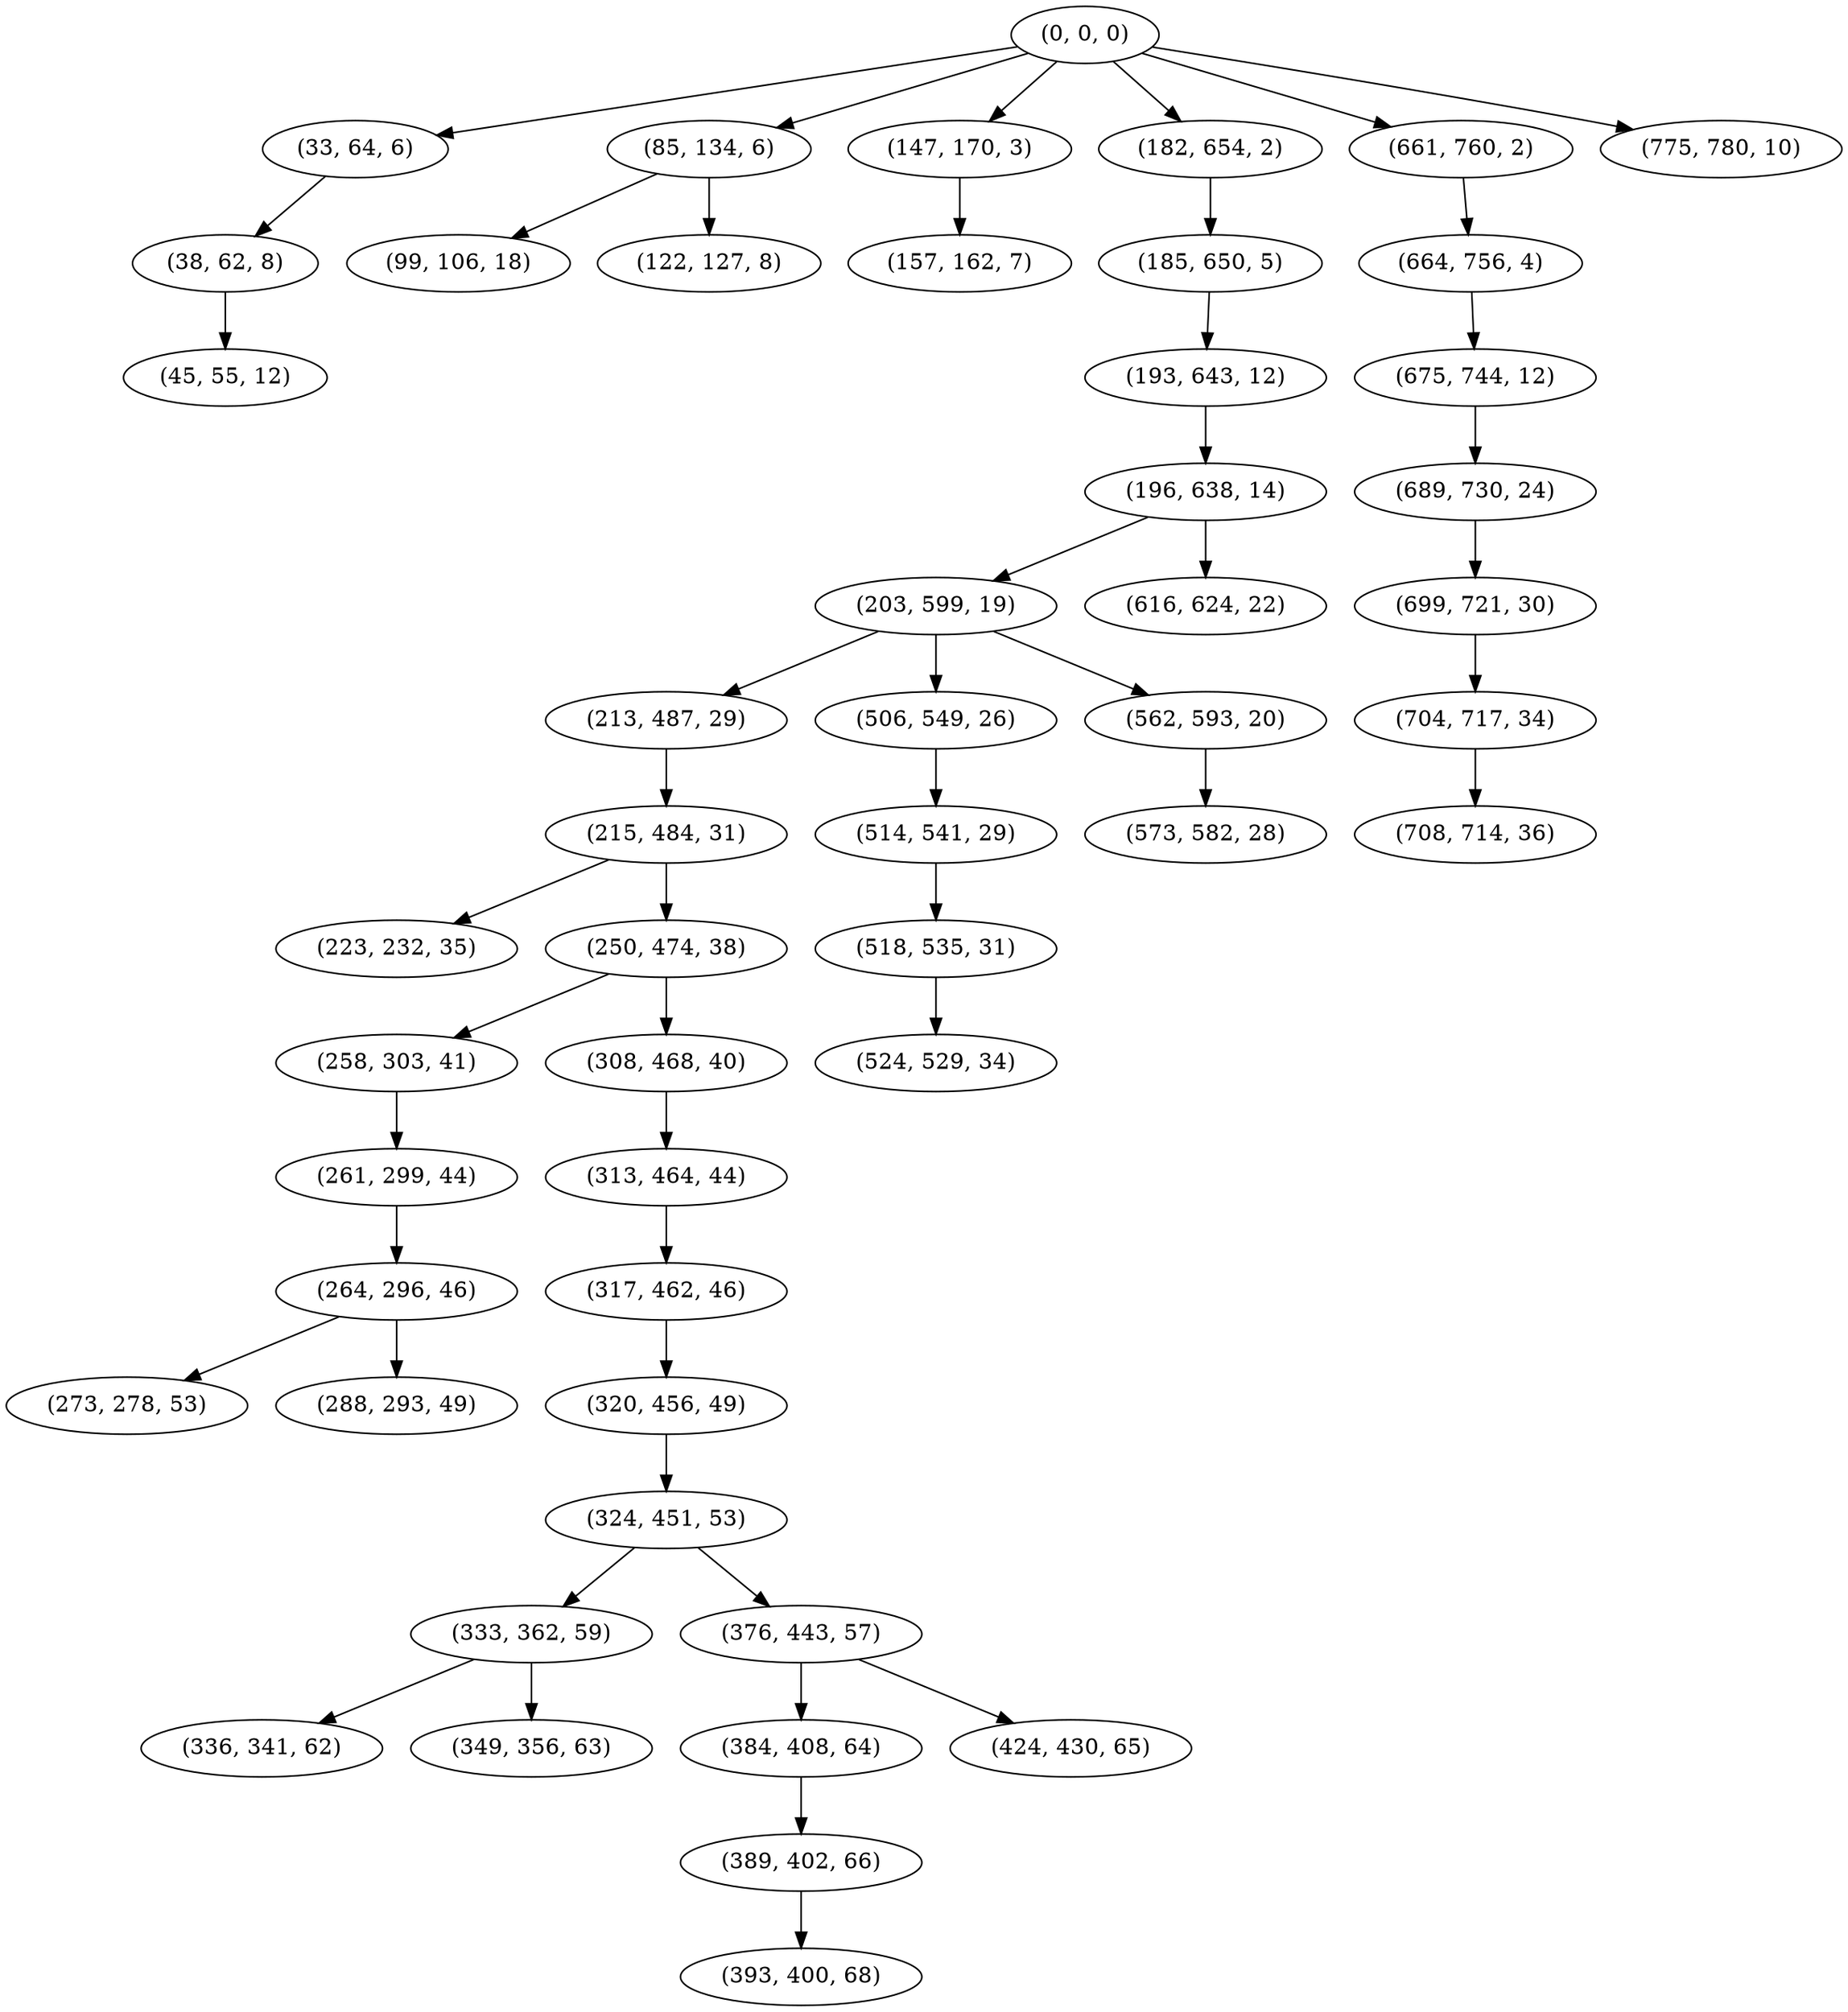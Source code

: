 digraph tree {
    "(0, 0, 0)";
    "(33, 64, 6)";
    "(38, 62, 8)";
    "(45, 55, 12)";
    "(85, 134, 6)";
    "(99, 106, 18)";
    "(122, 127, 8)";
    "(147, 170, 3)";
    "(157, 162, 7)";
    "(182, 654, 2)";
    "(185, 650, 5)";
    "(193, 643, 12)";
    "(196, 638, 14)";
    "(203, 599, 19)";
    "(213, 487, 29)";
    "(215, 484, 31)";
    "(223, 232, 35)";
    "(250, 474, 38)";
    "(258, 303, 41)";
    "(261, 299, 44)";
    "(264, 296, 46)";
    "(273, 278, 53)";
    "(288, 293, 49)";
    "(308, 468, 40)";
    "(313, 464, 44)";
    "(317, 462, 46)";
    "(320, 456, 49)";
    "(324, 451, 53)";
    "(333, 362, 59)";
    "(336, 341, 62)";
    "(349, 356, 63)";
    "(376, 443, 57)";
    "(384, 408, 64)";
    "(389, 402, 66)";
    "(393, 400, 68)";
    "(424, 430, 65)";
    "(506, 549, 26)";
    "(514, 541, 29)";
    "(518, 535, 31)";
    "(524, 529, 34)";
    "(562, 593, 20)";
    "(573, 582, 28)";
    "(616, 624, 22)";
    "(661, 760, 2)";
    "(664, 756, 4)";
    "(675, 744, 12)";
    "(689, 730, 24)";
    "(699, 721, 30)";
    "(704, 717, 34)";
    "(708, 714, 36)";
    "(775, 780, 10)";
    "(0, 0, 0)" -> "(33, 64, 6)";
    "(0, 0, 0)" -> "(85, 134, 6)";
    "(0, 0, 0)" -> "(147, 170, 3)";
    "(0, 0, 0)" -> "(182, 654, 2)";
    "(0, 0, 0)" -> "(661, 760, 2)";
    "(0, 0, 0)" -> "(775, 780, 10)";
    "(33, 64, 6)" -> "(38, 62, 8)";
    "(38, 62, 8)" -> "(45, 55, 12)";
    "(85, 134, 6)" -> "(99, 106, 18)";
    "(85, 134, 6)" -> "(122, 127, 8)";
    "(147, 170, 3)" -> "(157, 162, 7)";
    "(182, 654, 2)" -> "(185, 650, 5)";
    "(185, 650, 5)" -> "(193, 643, 12)";
    "(193, 643, 12)" -> "(196, 638, 14)";
    "(196, 638, 14)" -> "(203, 599, 19)";
    "(196, 638, 14)" -> "(616, 624, 22)";
    "(203, 599, 19)" -> "(213, 487, 29)";
    "(203, 599, 19)" -> "(506, 549, 26)";
    "(203, 599, 19)" -> "(562, 593, 20)";
    "(213, 487, 29)" -> "(215, 484, 31)";
    "(215, 484, 31)" -> "(223, 232, 35)";
    "(215, 484, 31)" -> "(250, 474, 38)";
    "(250, 474, 38)" -> "(258, 303, 41)";
    "(250, 474, 38)" -> "(308, 468, 40)";
    "(258, 303, 41)" -> "(261, 299, 44)";
    "(261, 299, 44)" -> "(264, 296, 46)";
    "(264, 296, 46)" -> "(273, 278, 53)";
    "(264, 296, 46)" -> "(288, 293, 49)";
    "(308, 468, 40)" -> "(313, 464, 44)";
    "(313, 464, 44)" -> "(317, 462, 46)";
    "(317, 462, 46)" -> "(320, 456, 49)";
    "(320, 456, 49)" -> "(324, 451, 53)";
    "(324, 451, 53)" -> "(333, 362, 59)";
    "(324, 451, 53)" -> "(376, 443, 57)";
    "(333, 362, 59)" -> "(336, 341, 62)";
    "(333, 362, 59)" -> "(349, 356, 63)";
    "(376, 443, 57)" -> "(384, 408, 64)";
    "(376, 443, 57)" -> "(424, 430, 65)";
    "(384, 408, 64)" -> "(389, 402, 66)";
    "(389, 402, 66)" -> "(393, 400, 68)";
    "(506, 549, 26)" -> "(514, 541, 29)";
    "(514, 541, 29)" -> "(518, 535, 31)";
    "(518, 535, 31)" -> "(524, 529, 34)";
    "(562, 593, 20)" -> "(573, 582, 28)";
    "(661, 760, 2)" -> "(664, 756, 4)";
    "(664, 756, 4)" -> "(675, 744, 12)";
    "(675, 744, 12)" -> "(689, 730, 24)";
    "(689, 730, 24)" -> "(699, 721, 30)";
    "(699, 721, 30)" -> "(704, 717, 34)";
    "(704, 717, 34)" -> "(708, 714, 36)";
}
